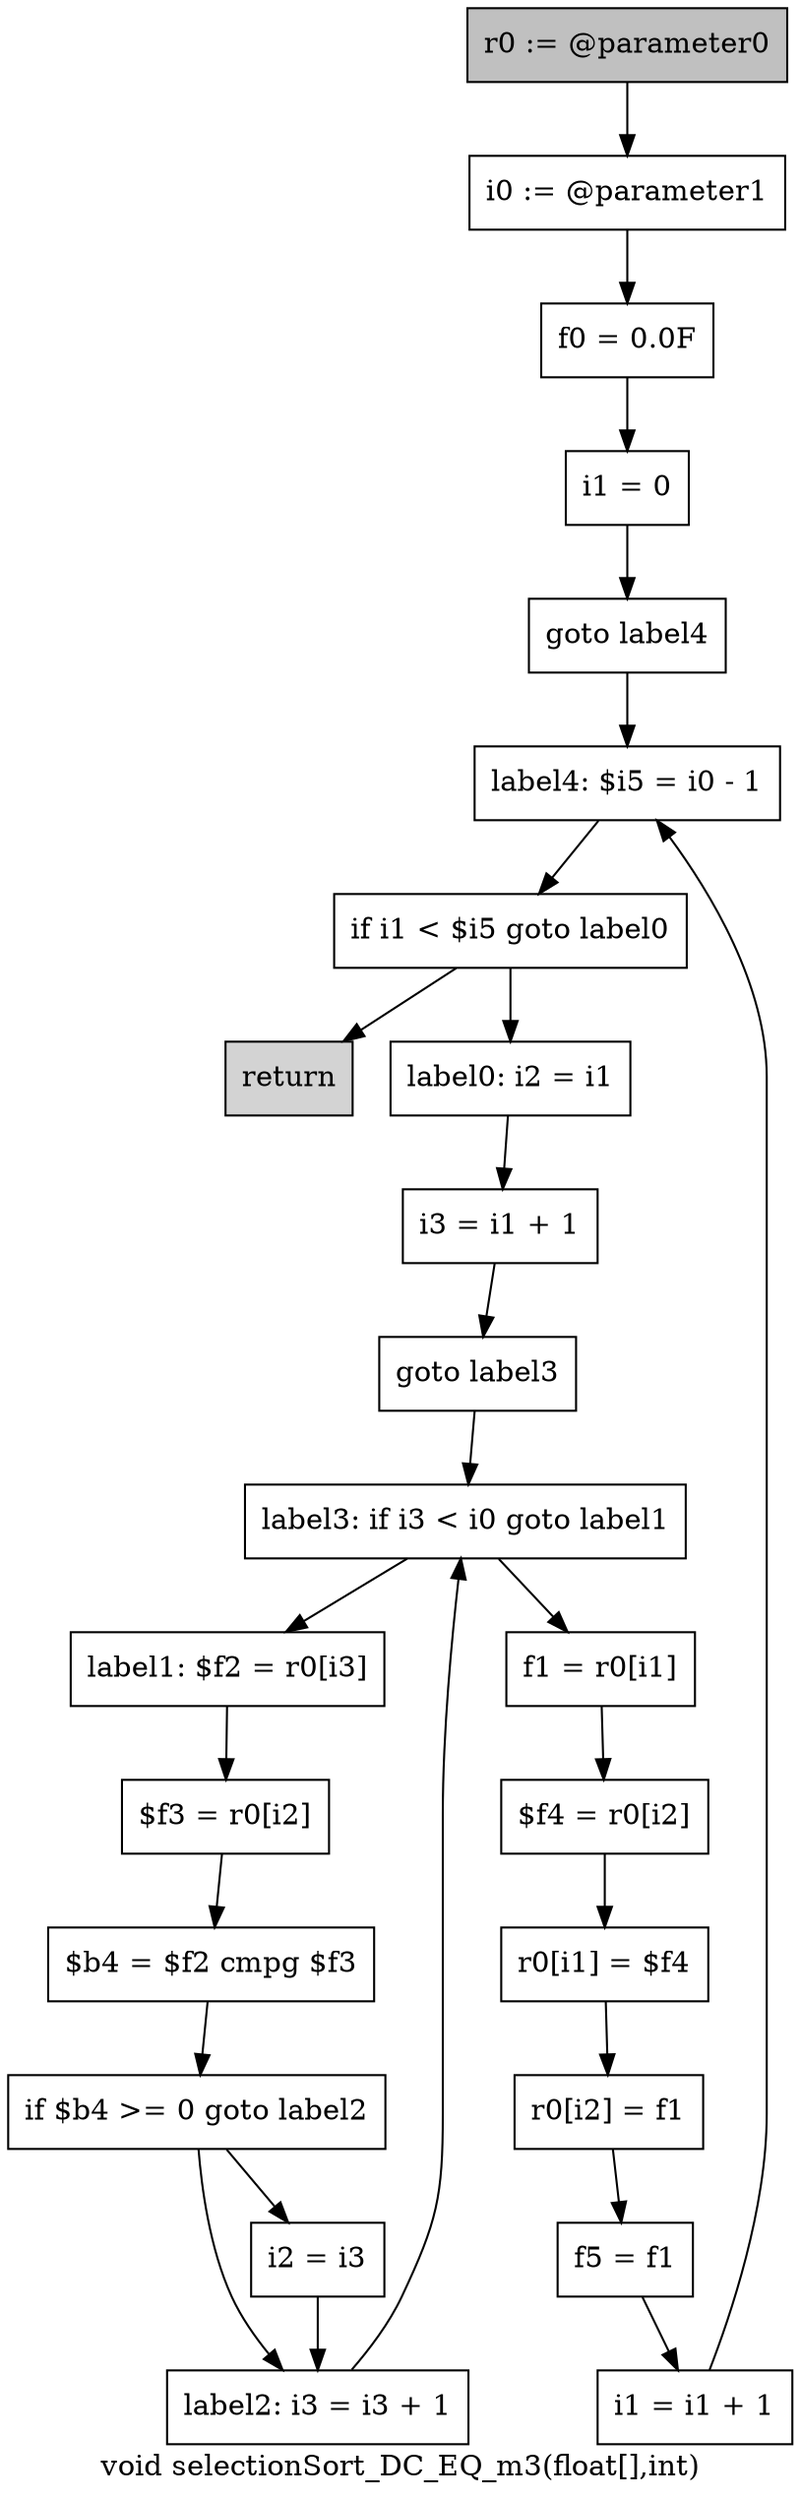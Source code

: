 digraph "void selectionSort_DC_EQ_m3(float[],int)" {
    label="void selectionSort_DC_EQ_m3(float[],int)";
    node [shape=box];
    "0" [style=filled,fillcolor=gray,label="r0 := @parameter0",];
    "1" [label="i0 := @parameter1",];
    "0"->"1";
    "2" [label="f0 = 0.0F",];
    "1"->"2";
    "3" [label="i1 = 0",];
    "2"->"3";
    "4" [label="goto label4",];
    "3"->"4";
    "21" [label="label4: $i5 = i0 - 1",];
    "4"->"21";
    "5" [label="label0: i2 = i1",];
    "6" [label="i3 = i1 + 1",];
    "5"->"6";
    "7" [label="goto label3",];
    "6"->"7";
    "14" [label="label3: if i3 < i0 goto label1",];
    "7"->"14";
    "8" [label="label1: $f2 = r0[i3]",];
    "9" [label="$f3 = r0[i2]",];
    "8"->"9";
    "10" [label="$b4 = $f2 cmpg $f3",];
    "9"->"10";
    "11" [label="if $b4 >= 0 goto label2",];
    "10"->"11";
    "12" [label="i2 = i3",];
    "11"->"12";
    "13" [label="label2: i3 = i3 + 1",];
    "11"->"13";
    "12"->"13";
    "13"->"14";
    "14"->"8";
    "15" [label="f1 = r0[i1]",];
    "14"->"15";
    "16" [label="$f4 = r0[i2]",];
    "15"->"16";
    "17" [label="r0[i1] = $f4",];
    "16"->"17";
    "18" [label="r0[i2] = f1",];
    "17"->"18";
    "19" [label="f5 = f1",];
    "18"->"19";
    "20" [label="i1 = i1 + 1",];
    "19"->"20";
    "20"->"21";
    "22" [label="if i1 < $i5 goto label0",];
    "21"->"22";
    "22"->"5";
    "23" [style=filled,fillcolor=lightgray,label="return",];
    "22"->"23";
}
